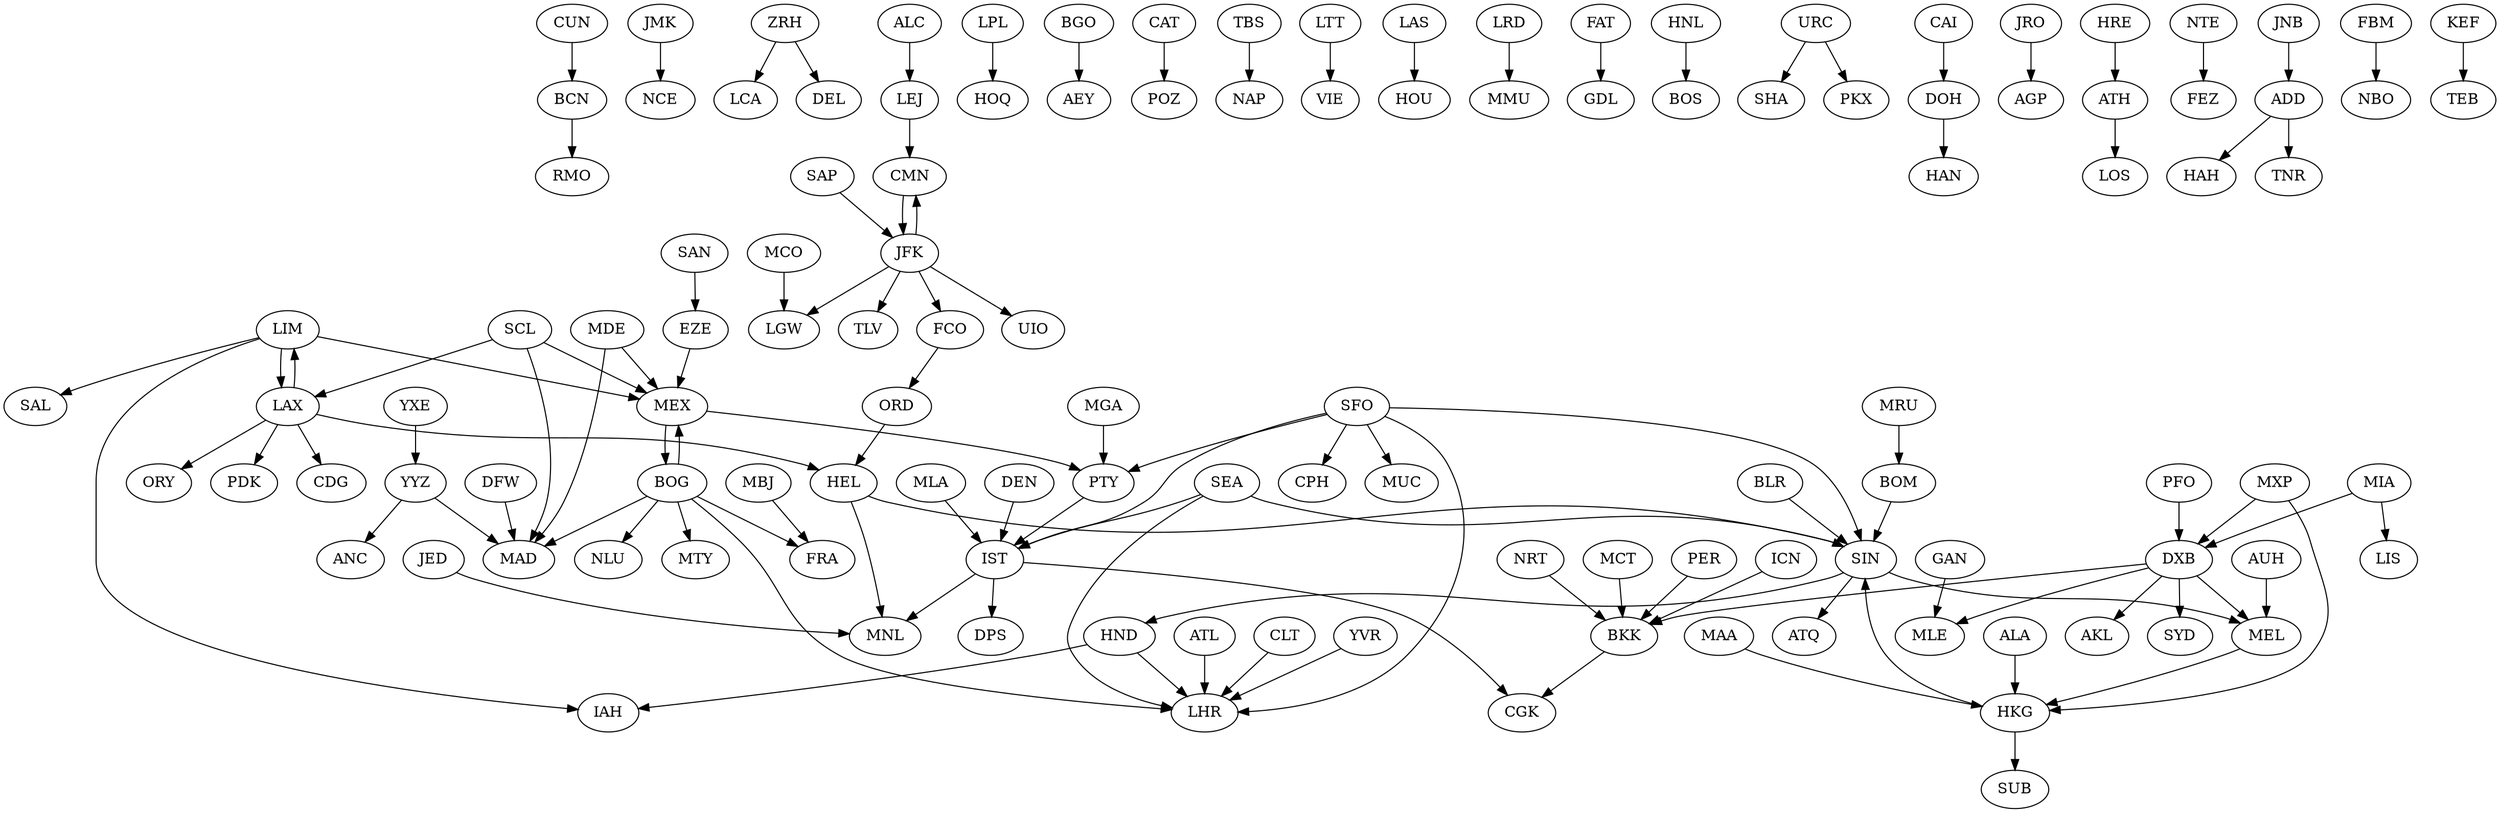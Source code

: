 strict digraph  {
BCN;
RMO;
JMK;
NCE;
ZRH;
LCA;
LEJ;
CMN;
LPL;
HOQ;
ALC;
MXP;
DXB;
BGO;
AEY;
CAT;
POZ;
TBS;
NAP;
LTT;
VIE;
LAS;
HOU;
YYZ;
ANC;
JFK;
UIO;
LRD;
MMU;
SAN;
EZE;
FAT;
GDL;
LAX;
PDK;
HNL;
BOS;
YXE;
HND;
IAH;
SCL;
LIM;
MEX;
MDE;
BOG;
NLU;
SAP;
MTY;
PTY;
MGA;
SFO;
SAL;
SIN;
ATQ;
SEA;
HEL;
JED;
MNL;
MCT;
BKK;
HKG;
SUB;
BOM;
BLR;
IST;
CGK;
DPS;
MAA;
MEL;
PER;
ICN;
NRT;
ALA;
URC;
SHA;
PKX;
DOH;
HAN;
DEL;
JRO;
AGP;
MAD;
HRE;
ATH;
NTE;
FEZ;
ADD;
HAH;
MLA;
PFO;
TNR;
CAI;
LOS;
JNB;
FBM;
NBO;
FRA;
MBJ;
LHR;
TLV;
ATL;
FCO;
ORD;
LGW;
DFW;
MIA;
LIS;
CUN;
MCO;
CLT;
MRU;
MLE;
SYD;
AUH;
AKL;
GAN;
KEF;
TEB;
CPH;
DEN;
MUC;
CDG;
ORY;
YVR;
BCN -> RMO  [t="[[1724665036596562848, 1724665036596562848]]"];
JMK -> NCE  [t="[[1724665038815536916, 1724665038815536916]]"];
ZRH -> LCA  [t="[[1724665039806056650, 1724665039806056650]]"];
ZRH -> DEL  [t="[[1724665128297675844, 1724665128297675844]]"];
LEJ -> CMN  [t="[[1724665040738662482, 1724665040738662482]]"];
CMN -> JFK  [t="[[1724665173852889157, 1724665173852889157]]"];
LPL -> HOQ  [t="[[1724665041844335446, 1724665041844335446]]"];
ALC -> LEJ  [t="[[1724665043061174885, 1724665043061174885]]"];
MXP -> DXB  [t="[[1724665044051381501, 1724665044051381501]]"];
MXP -> HKG  [t="[[1724665117883355543, 1724665117883355543]]"];
DXB -> BKK  [t="[[1724665127153837339, 1724665127153837339]]"];
DXB -> MLE  [t="[[1724665186078645347, 1724665186078645347], [1724665192440996914, 1724665192440996914], [1724665197875005232, 1724665197875005232]]"];
DXB -> SYD  [t="[[1724665188342600911, 1724665188342600911]]"];
DXB -> MEL  [t="[[1724665194498940449, 1724665194498940449]]"];
DXB -> AKL  [t="[[1724665196651726973, 1724665196651726973]]"];
BGO -> AEY  [t="[[1724665045559821193, 1724665045559821193], [1724665205114615534, 1724665205114615534]]"];
CAT -> POZ  [t="[[1724665046556038791, 1724665046556038791]]"];
TBS -> NAP  [t="[[1724665047677676523, 1724665047677676523]]"];
LTT -> VIE  [t="[[1724665048771029958, 1724665048771029958]]"];
LAS -> HOU  [t="[[1724665051450958875, 1724665051450958875]]"];
YYZ -> ANC  [t="[[1724665052837763536, 1724665052837763536]]"];
YYZ -> MAD  [t="[[1724665162787390260, 1724665162787390260]]"];
JFK -> UIO  [t="[[1724665054045813964, 1724665054045813964]]"];
JFK -> TLV  [t="[[1724665157606573157, 1724665157606573157]]"];
JFK -> LGW  [t="[[1724665163909904857, 1724665163909904857]]"];
JFK -> FCO  [t="[[1724665178281487897, 1724665178281487897]]"];
JFK -> CMN  [t="[[1724665181525202355, 1724665181525202355]]"];
LRD -> MMU  [t="[[1724665055122489026, 1724665055122489026]]"];
SAN -> EZE  [t="[[1724665056139083286, 1724665056139083286]]"];
EZE -> MEX  [t="[[1724665068270584658, 1724665068270584658]]"];
FAT -> GDL  [t="[[1724665058834893648, 1724665058834893648]]"];
LAX -> PDK  [t="[[1724665059844162876, 1724665059844162876]]"];
LAX -> LIM  [t="[[1724665074214380256, 1724665074214380256]]"];
LAX -> CDG  [t="[[1724665212523464570, 1724665212523464570], [1724665224052936982, 1724665224052936982]]"];
LAX -> ORY  [t="[[1724665215495012867, 1724665215495012867]]"];
LAX -> HEL  [t="[[1724665231698774469, 1724665231698774469]]"];
HNL -> BOS  [t="[[1724665060820792506, 1724665060820792506]]"];
YXE -> YYZ  [t="[[1724665061891340430, 1724665061891340430]]"];
HND -> IAH  [t="[[1724665062858535540, 1724665062858535540]]"];
HND -> LHR  [t="[[1724665234224152228, 1724665234224152228]]"];
SCL -> LAX  [t="[[1724665065073752000, 1724665065073752000]]"];
SCL -> MEX  [t="[[1724665073176746410, 1724665073176746410]]"];
SCL -> MAD  [t="[[1724665132311687280, 1724665132311687280]]"];
LIM -> MEX  [t="[[1724665065988311559, 1724665065988311559], [1724665071998205611, 1724665071998205611]]"];
LIM -> LAX  [t="[[1724665069367917572, 1724665069367917572]]"];
LIM -> IAH  [t="[[1724665079944204977, 1724665079944204977]]"];
LIM -> SAL  [t="[[1724665085806770419, 1724665085806770419]]"];
MEX -> PTY  [t="[[1724665078869905174, 1724665078869905174]]"];
MEX -> BOG  [t="[[1724665082644932410, 1724665082644932410]]"];
MDE -> MEX  [t="[[1724665067100001034, 1724665067100001034]]"];
MDE -> MAD  [t="[[1724665158630834092, 1724665158630834092]]"];
BOG -> NLU  [t="[[1724665070960113998, 1724665070960113998]]"];
BOG -> MEX  [t="[[1724665076868613494, 1724665076868613494]]"];
BOG -> MTY  [t="[[1724665077826103578, 1724665077826103578]]"];
BOG -> MAD  [t="[[1724665145834727073, 1724665145834727073], [1724665171840135631, 1724665171840135631]]"];
BOG -> FRA  [t="[[1724665151965641880, 1724665151965641880]]"];
BOG -> LHR  [t="[[1724665155323901712, 1724665155323901712]]"];
SAP -> JFK  [t="[[1724665075855115165, 1724665075855115165]]"];
PTY -> IST  [t="[[1724665179437224023, 1724665179437224023]]"];
MGA -> PTY  [t="[[1724665083625857988, 1724665083625857988]]"];
SFO -> PTY  [t="[[1724665084758706873, 1724665084758706873]]"];
SFO -> SIN  [t="[[1724665091648225079, 1724665091648225079], [1724665111438894665, 1724665111438894665]]"];
SFO -> CPH  [t="[[1724665206240370756, 1724665206240370756]]"];
SFO -> MUC  [t="[[1724665211445332073, 1724665211445332073]]"];
SFO -> IST  [t="[[1724665213581361446, 1724665213581361446]]"];
SFO -> LHR  [t="[[1724665217682084612, 1724665217682084612]]"];
SIN -> ATQ  [t="[[1724665087990544724, 1724665087990544724]]"];
SIN -> HND  [t="[[1724665092704343808, 1724665092704343808]]"];
SIN -> MEL  [t="[[1724665106182165316, 1724665106182165316]]"];
SEA -> SIN  [t="[[1724665089414371254, 1724665089414371254]]"];
SEA -> LHR  [t="[[1724665218840701661, 1724665218840701661]]"];
SEA -> IST  [t="[[1724665219891358519, 1724665219891358519]]"];
HEL -> SIN  [t="[[1724665093932020055, 1724665093932020055]]"];
HEL -> MNL  [t="[[1724665115791963488, 1724665115791963488]]"];
JED -> MNL  [t="[[1724665095467541716, 1724665095467541716]]"];
MCT -> BKK  [t="[[1724665096454432142, 1724665096454432142]]"];
BKK -> CGK  [t="[[1724665103822146170, 1724665103822146170]]"];
HKG -> SUB  [t="[[1724665097597049192, 1724665097597049192]]"];
HKG -> SIN  [t="[[1724665107254641168, 1724665107254641168], [1724665110372939817, 1724665110372939817]]"];
BOM -> SIN  [t="[[1724665099164056239, 1724665099164056239]]"];
BLR -> SIN  [t="[[1724665100182896666, 1724665100182896666]]"];
IST -> CGK  [t="[[1724665101157306876, 1724665101157306876]]"];
IST -> DPS  [t="[[1724665102188726288, 1724665102188726288]]"];
IST -> MNL  [t="[[1724665116860980359, 1724665116860980359]]"];
MAA -> HKG  [t="[[1724665105181129623, 1724665105181129623], [1724665125264488863, 1724665125264488863]]"];
MEL -> HKG  [t="[[1724665108265980556, 1724665108265980556]]"];
PER -> BKK  [t="[[1724665109331859126, 1724665109331859126]]"];
ICN -> BKK  [t="[[1724665113684753461, 1724665113684753461]]"];
NRT -> BKK  [t="[[1724665114734372547, 1724665114734372547]]"];
ALA -> HKG  [t="[[1724665119361570431, 1724665119361570431]]"];
URC -> SHA  [t="[[1724665120380397392, 1724665120380397392]]"];
URC -> PKX  [t="[[1724665121403600205, 1724665121403600205]]"];
DOH -> HAN  [t="[[1724665122423633316, 1724665122423633316]]"];
JRO -> AGP  [t="[[1724665130763620343, 1724665130763620343]]"];
HRE -> ATH  [t="[[1724665133519595319, 1724665133519595319]]"];
ATH -> LOS  [t="[[1724665143460090044, 1724665143460090044]]"];
NTE -> FEZ  [t="[[1724665134545088234, 1724665134545088234]]"];
ADD -> HAH  [t="[[1724665135650642620, 1724665135650642620]]"];
ADD -> TNR  [t="[[1724665140579877417, 1724665140579877417]]"];
MLA -> IST  [t="[[1724665137267577154, 1724665137267577154]]"];
PFO -> DXB  [t="[[1724665138641166416, 1724665138641166416]]"];
CAI -> DOH  [t="[[1724665141862127325, 1724665141862127325]]"];
JNB -> ADD  [t="[[1724665144635147112, 1724665144635147112]]"];
FBM -> NBO  [t="[[1724665147575614585, 1724665147575614585]]"];
MBJ -> FRA  [t="[[1724665153571383226, 1724665153571383226]]"];
ATL -> LHR  [t="[[1724665160230410991, 1724665160230410991]]"];
FCO -> ORD  [t="[[1724665161384635953, 1724665161384635953]]"];
ORD -> HEL  [t="[[1724665226029726430, 1724665226029726430]]"];
DFW -> MAD  [t="[[1724665165316099526, 1724665165316099526]]"];
MIA -> LIS  [t="[[1724665167373724397, 1724665167373724397]]"];
MIA -> DXB  [t="[[1724665172864149986, 1724665172864149986]]"];
CUN -> BCN  [t="[[1724665170193563710, 1724665170193563710]]"];
MCO -> LGW  [t="[[1724665175339530862, 1724665175339530862]]"];
CLT -> LHR  [t="[[1724665176550197718, 1724665176550197718]]"];
MRU -> BOM  [t="[[1724665184675574690, 1724665184675574690]]"];
AUH -> MEL  [t="[[1724665190815175346, 1724665190815175346]]"];
GAN -> MLE  [t="[[1724665199910156049, 1724665199910156049]]"];
KEF -> TEB  [t="[[1724665202972151453, 1724665202972151453]]"];
DEN -> IST  [t="[[1724665209009264562, 1724665209009264562]]"];
YVR -> LHR  [t="[[1724665221604542985, 1724665221604542985]]"];
}
